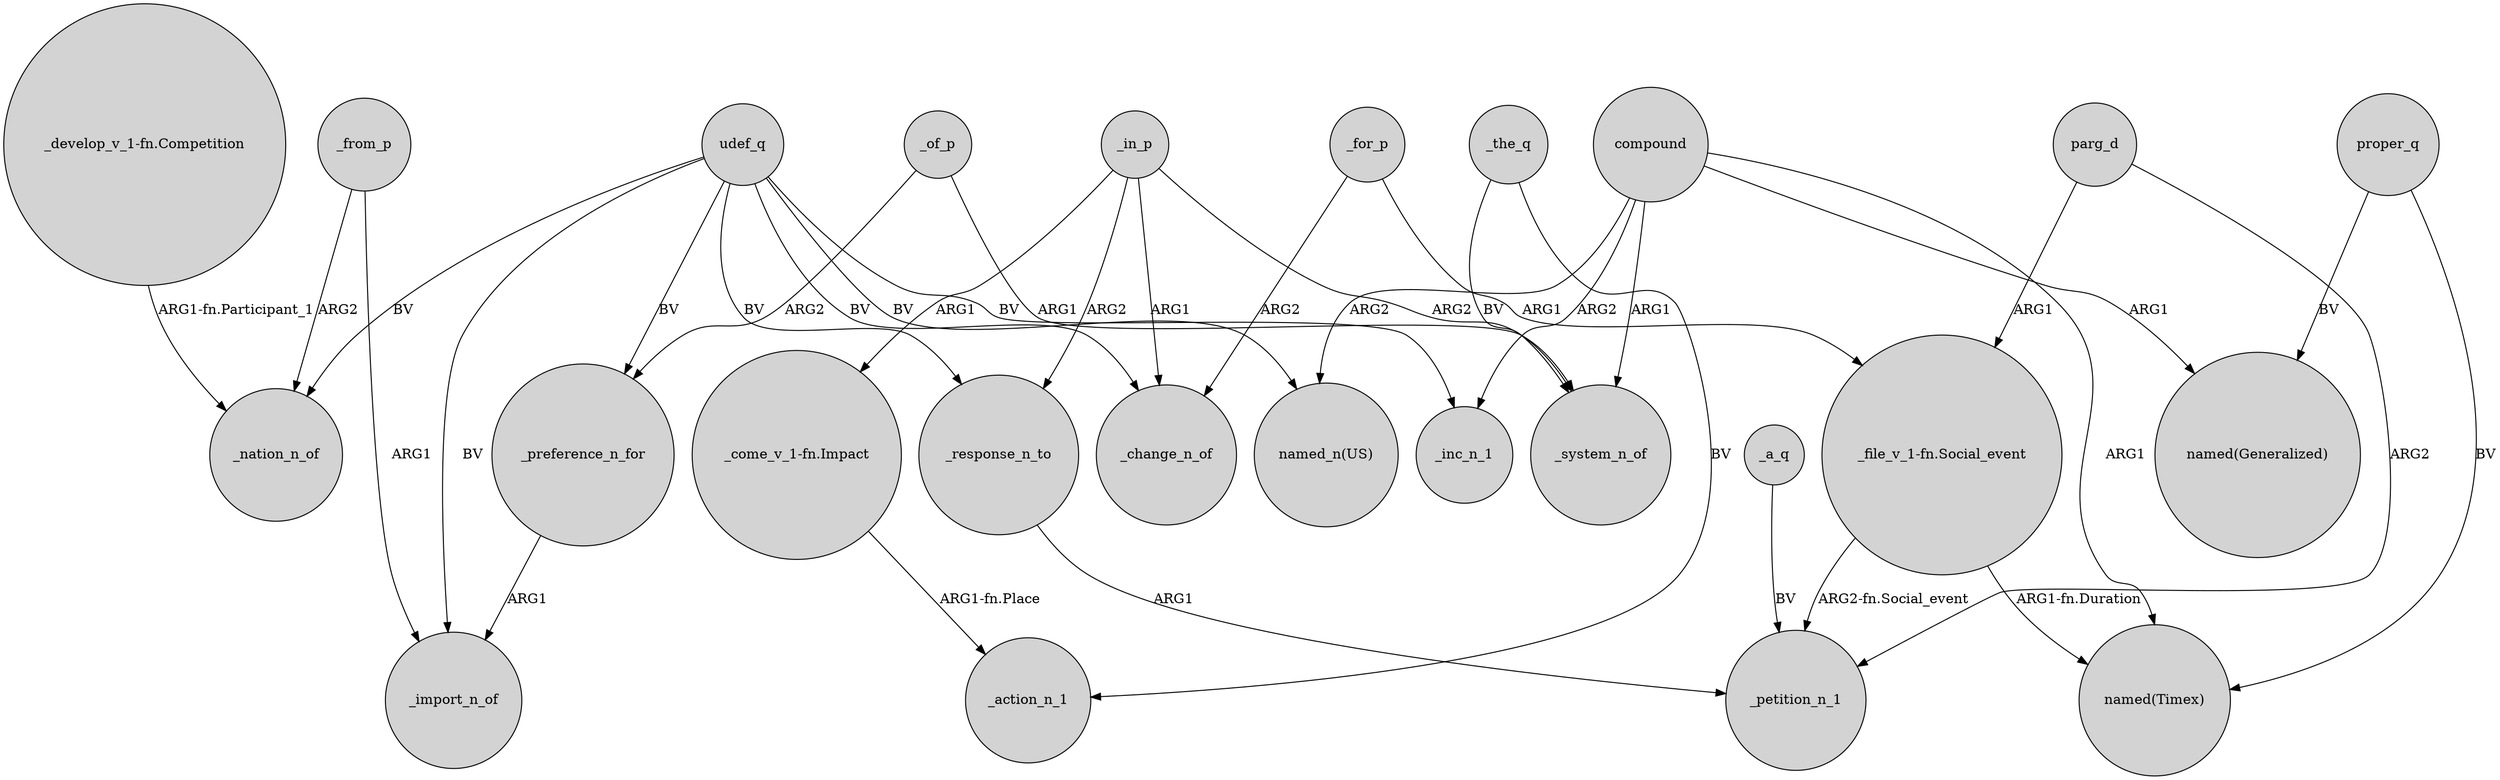 digraph {
	node [shape=circle style=filled]
	udef_q -> _preference_n_for [label=BV]
	"_come_v_1-fn.Impact" -> _action_n_1 [label="ARG1-fn.Place"]
	_response_n_to -> _petition_n_1 [label=ARG1]
	_in_p -> "_come_v_1-fn.Impact" [label=ARG1]
	_of_p -> _system_n_of [label=ARG1]
	parg_d -> _petition_n_1 [label=ARG2]
	_in_p -> _response_n_to [label=ARG2]
	"_file_v_1-fn.Social_event" -> "named(Timex)" [label="ARG1-fn.Duration"]
	_from_p -> _import_n_of [label=ARG1]
	compound -> "named(Timex)" [label=ARG1]
	_for_p -> _change_n_of [label=ARG2]
	_for_p -> "_file_v_1-fn.Social_event" [label=ARG1]
	"_file_v_1-fn.Social_event" -> _petition_n_1 [label="ARG2-fn.Social_event"]
	_a_q -> _petition_n_1 [label=BV]
	compound -> "named(Generalized)" [label=ARG1]
	_from_p -> _nation_n_of [label=ARG2]
	proper_q -> "named(Generalized)" [label=BV]
	compound -> _inc_n_1 [label=ARG2]
	compound -> "named_n(US)" [label=ARG2]
	compound -> _system_n_of [label=ARG1]
	_in_p -> _change_n_of [label=ARG1]
	"_develop_v_1-fn.Competition" -> _nation_n_of [label="ARG1-fn.Participant_1"]
	udef_q -> _nation_n_of [label=BV]
	_preference_n_for -> _import_n_of [label=ARG1]
	udef_q -> "named_n(US)" [label=BV]
	udef_q -> _inc_n_1 [label=BV]
	_in_p -> _system_n_of [label=ARG2]
	udef_q -> _import_n_of [label=BV]
	_the_q -> _system_n_of [label=BV]
	udef_q -> _response_n_to [label=BV]
	udef_q -> _change_n_of [label=BV]
	parg_d -> "_file_v_1-fn.Social_event" [label=ARG1]
	_of_p -> _preference_n_for [label=ARG2]
	proper_q -> "named(Timex)" [label=BV]
	_the_q -> _action_n_1 [label=BV]
}
